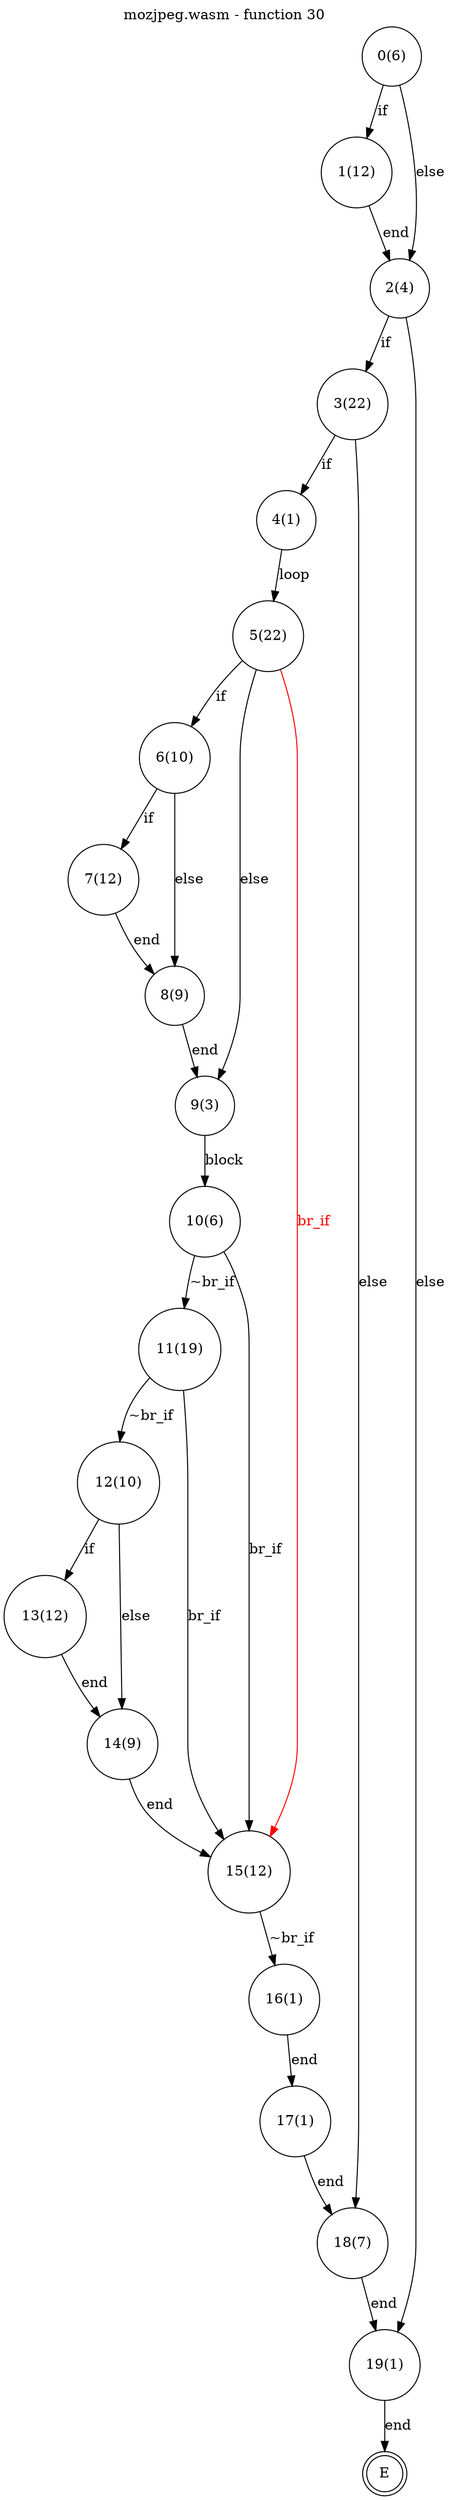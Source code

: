 digraph finite_state_machine {
    label = "mozjpeg.wasm - function 30"
    labelloc =  t
    labelfontsize = 16
    labelfontcolor = black
    labelfontname = "Helvetica"
    node [shape = doublecircle]; E ;
node [shape=circle, fontcolor=black, style="", label="0(6)"]0
node [shape=circle, fontcolor=black, style="", label="1(12)"]1
node [shape=circle, fontcolor=black, style="", label="2(4)"]2
node [shape=circle, fontcolor=black, style="", label="3(22)"]3
node [shape=circle, fontcolor=black, style="", label="4(1)"]4
node [shape=circle, fontcolor=black, style="", label="5(22)"]5
node [shape=circle, fontcolor=black, style="", label="6(10)"]6
node [shape=circle, fontcolor=black, style="", label="7(12)"]7
node [shape=circle, fontcolor=black, style="", label="8(9)"]8
node [shape=circle, fontcolor=black, style="", label="9(3)"]9
node [shape=circle, fontcolor=black, style="", label="10(6)"]10
node [shape=circle, fontcolor=black, style="", label="11(19)"]11
node [shape=circle, fontcolor=black, style="", label="12(10)"]12
node [shape=circle, fontcolor=black, style="", label="13(12)"]13
node [shape=circle, fontcolor=black, style="", label="14(9)"]14
node [shape=circle, fontcolor=black, style="", label="15(12)"]15
node [shape=circle, fontcolor=black, style="", label="16(1)"]16
node [shape=circle, fontcolor=black, style="", label="17(1)"]17
node [shape=circle, fontcolor=black, style="", label="18(7)"]18
node [shape=circle, fontcolor=black, style="", label="19(1)"]19
node [shape=circle, fontcolor=black, style="", label="E"]E
    0 -> 1[label="if"];
    0 -> 2[label="else"];
    1 -> 2[label="end"];
    2 -> 3[label="if"];
    2 -> 19[label="else"];
    3 -> 4[label="if"];
    3 -> 18[label="else"];
    4 -> 5[label="loop"];
    5 -> 6[label="if"];
    5 -> 9[label="else"];
    6 -> 7[label="if"];
    6 -> 8[label="else"];
    7 -> 8[label="end"];
    8 -> 9[label="end"];
    9 -> 10[label="block"];
    10 -> 11[label="~br_if"];
    10 -> 15[label="br_if"];
    11 -> 12[label="~br_if"];
    11 -> 15[label="br_if"];
    12 -> 13[label="if"];
    12 -> 14[label="else"];
    13 -> 14[label="end"];
    14 -> 15[label="end"];
    15 -> 16[label="~br_if"];
    15 -> 5[color="red" dir=back fontcolor="red" label="br_if"];
    16 -> 17[label="end"];
    17 -> 18[label="end"];
    18 -> 19[label="end"];
    19 -> E[label="end"];
}
